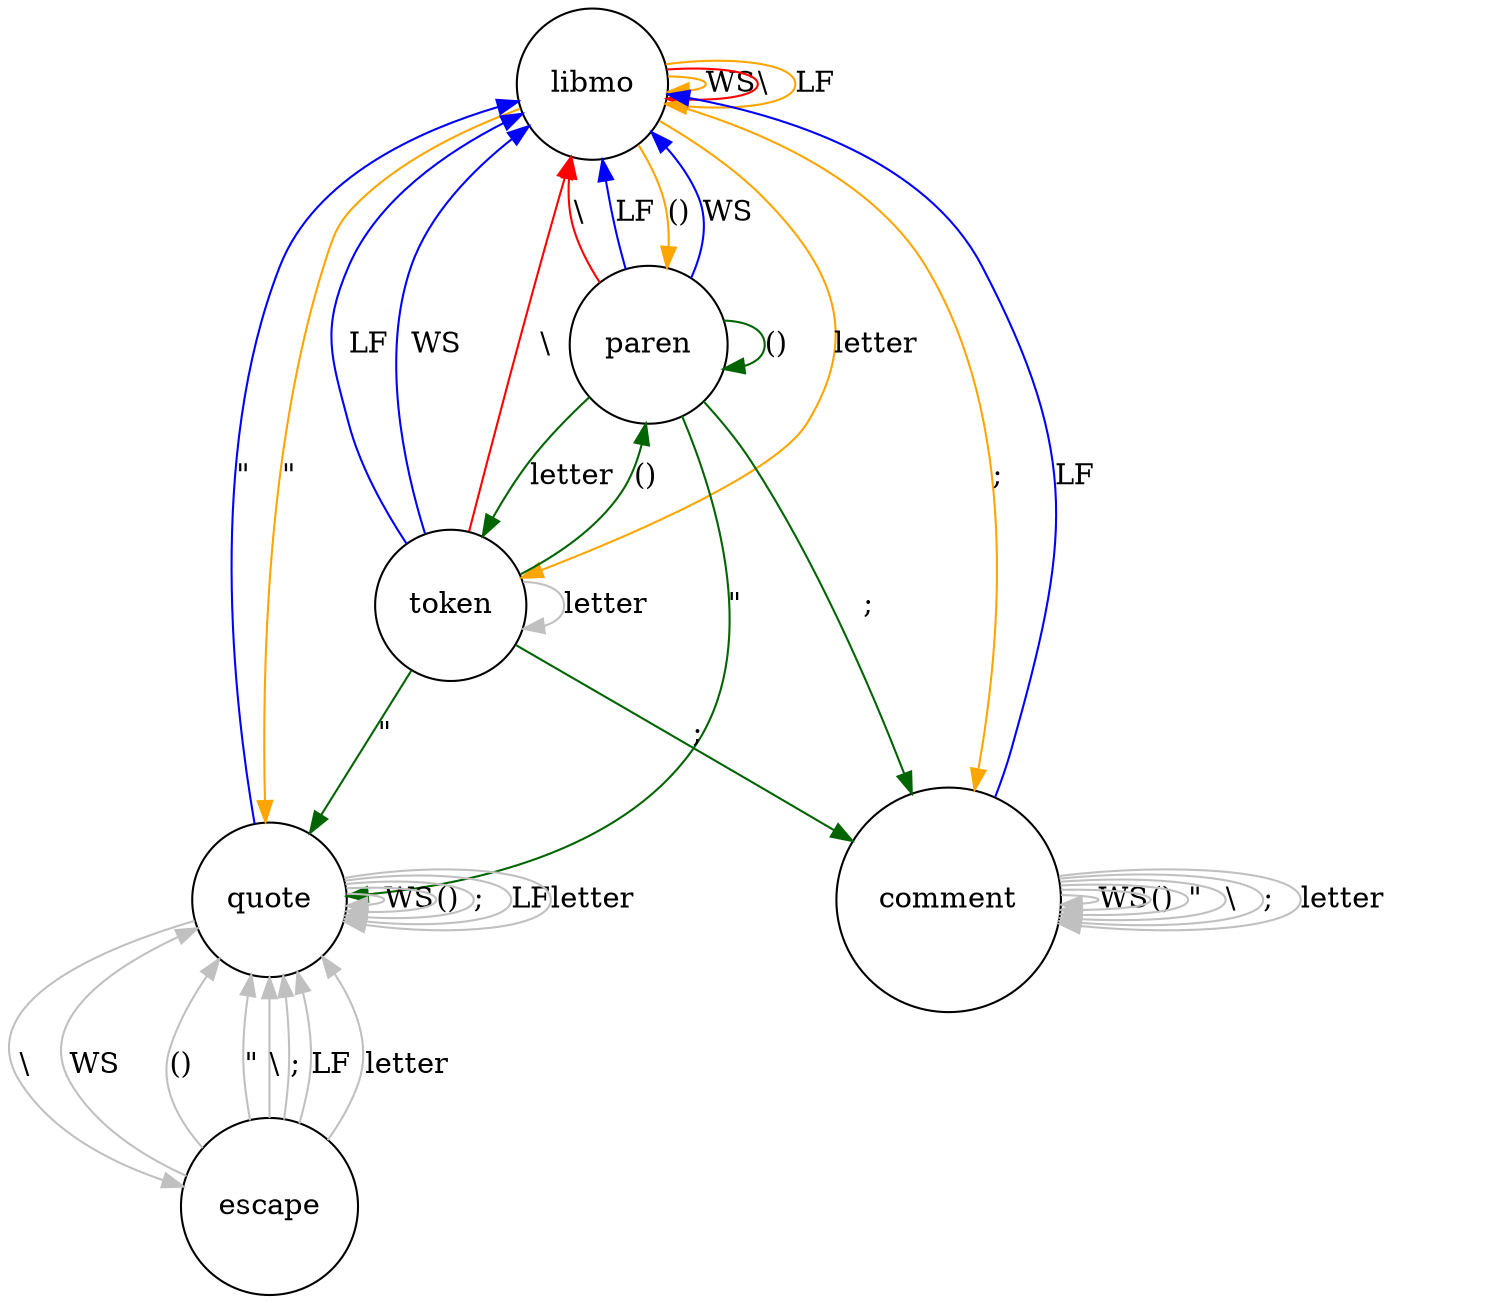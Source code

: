 digraph {
overlap=scale;node[shape=circle];
  libmo -> libmo[label="WS",color=orange];
  libmo -> paren[label="()",color=orange];
  libmo -> quote[label="\"",color=orange];
  libmo -> libmo[label="\\",color=red];
  libmo -> comment[label=";",color=orange];
  libmo -> libmo[label="LF",color=orange];
  libmo -> token[label="letter",color=orange];
  token -> libmo[label="WS",color=blue];
  token -> paren[label="()",color=darkgreen];
  token -> quote[label="\"",color=darkgreen];
  token -> libmo[label="\\",color=red];
  token -> comment[label=";",color=darkgreen];
  token -> libmo[label="LF",color=blue];
  token -> token[label="letter",color=gray];
  quote -> quote[label="WS",color=gray];
  quote -> quote[label="()",color=gray];
  quote -> libmo[label="\"",color=blue];
  quote -> escape[label="\\",color=gray];
  quote -> quote[label=";",color=gray];
  quote -> quote[label="LF",color=gray];
  quote -> quote[label="letter",color=gray];
  escape -> quote[label="WS",color=gray];
  escape -> quote[label="()",color=gray];
  escape -> quote[label="\"",color=gray];
  escape -> quote[label="\\",color=gray];
  escape -> quote[label=";",color=gray];
  escape -> quote[label="LF",color=gray];
  escape -> quote[label="letter",color=gray];
  paren -> libmo[label="WS",color=blue];
  paren -> paren[label="()",color=darkgreen];
  paren -> quote[label="\"",color=darkgreen];
  paren -> libmo[label="\\",color=red];
  paren -> comment[label=";",color=darkgreen];
  paren -> libmo[label="LF",color=blue];
  paren -> token[label="letter",color=darkgreen];
  comment -> comment[label="WS",color=gray];
  comment -> comment[label="()",color=gray];
  comment -> comment[label="\"",color=gray];
  comment -> comment[label="\\",color=gray];
  comment -> comment[label=";",color=gray];
  comment -> libmo[label="LF",color=blue];
  comment -> comment[label="letter",color=gray];
}
